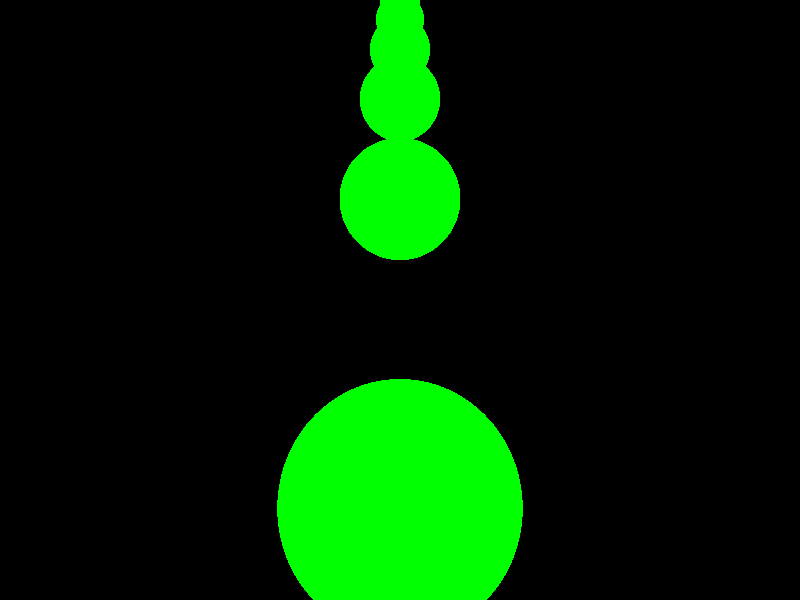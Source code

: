 camera
{
   location <0,0,0> // la position de l'observateur
   look_at <1000,0,0>  // le point de vue
   //right x*image_width/image_height  // aspect ratio
   //angle 45 // l'angle de la caméra
}

light_source { <1500,600,500>
      color rgb<1,1,1>
}



sphere { <3000,-1000,0>, 600 // coord centre et rayon
         pigment { color rgb <0,1,0> }
}

sphere { <6000,1000,0>, 600 // coord centre et rayon
         pigment { color rgb <0,1,0> }
}

sphere { <9000,3000,0>, 600 // coord centre et rayon
         pigment { color rgb <0,1,0> }
}

sphere { <12000,5000,0>, 600 // coord centre et rayon
         pigment { color rgb <0,1,0> }
}

sphere { <15000,7000,0>, 600 // coord centre et rayon
         pigment { color rgb <0,1,0> }
}

sphere { <18000,9000,0>, 600 // coord centre et rayon
         pigment { color rgb <0,1,0> }
}